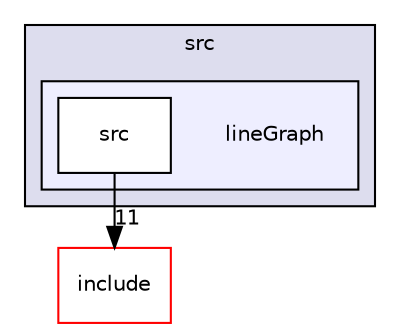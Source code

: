 digraph "/home/vicky/pgrouting/pgrouting/pgrouting/src/lineGraph" {
  compound=true
  node [ fontsize="10", fontname="Helvetica"];
  edge [ labelfontsize="10", labelfontname="Helvetica"];
  subgraph clusterdir_68267d1309a1af8e8297ef4c3efbcdba {
    graph [ bgcolor="#ddddee", pencolor="black", label="src" fontname="Helvetica", fontsize="10", URL="dir_68267d1309a1af8e8297ef4c3efbcdba.html"]
  subgraph clusterdir_aabe0c22debf2d456d4199c1a120fead {
    graph [ bgcolor="#eeeeff", pencolor="black", label="" URL="dir_aabe0c22debf2d456d4199c1a120fead.html"];
    dir_aabe0c22debf2d456d4199c1a120fead [shape=plaintext label="lineGraph"];
    dir_36ba6e31221d3befaa96e4d8dfab3852 [shape=box label="src" color="black" fillcolor="white" style="filled" URL="dir_36ba6e31221d3befaa96e4d8dfab3852.html"];
  }
  }
  dir_d44c64559bbebec7f509842c48db8b23 [shape=box label="include" fillcolor="white" style="filled" color="red" URL="dir_d44c64559bbebec7f509842c48db8b23.html"];
  dir_36ba6e31221d3befaa96e4d8dfab3852->dir_d44c64559bbebec7f509842c48db8b23 [headlabel="11", labeldistance=1.5 headhref="dir_000065_000000.html"];
}
